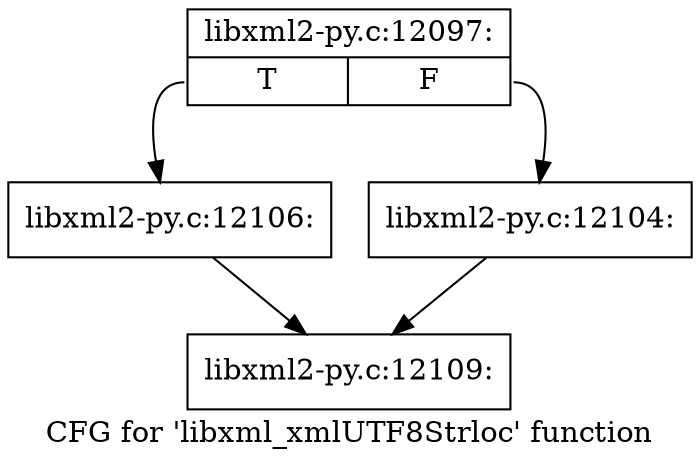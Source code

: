 digraph "CFG for 'libxml_xmlUTF8Strloc' function" {
	label="CFG for 'libxml_xmlUTF8Strloc' function";

	Node0x46df1e0 [shape=record,label="{libxml2-py.c:12097:|{<s0>T|<s1>F}}"];
	Node0x46df1e0:s0 -> Node0x46e22a0;
	Node0x46df1e0:s1 -> Node0x46e2250;
	Node0x46e2250 [shape=record,label="{libxml2-py.c:12104:}"];
	Node0x46e2250 -> Node0x46e0800;
	Node0x46e22a0 [shape=record,label="{libxml2-py.c:12106:}"];
	Node0x46e22a0 -> Node0x46e0800;
	Node0x46e0800 [shape=record,label="{libxml2-py.c:12109:}"];
}
